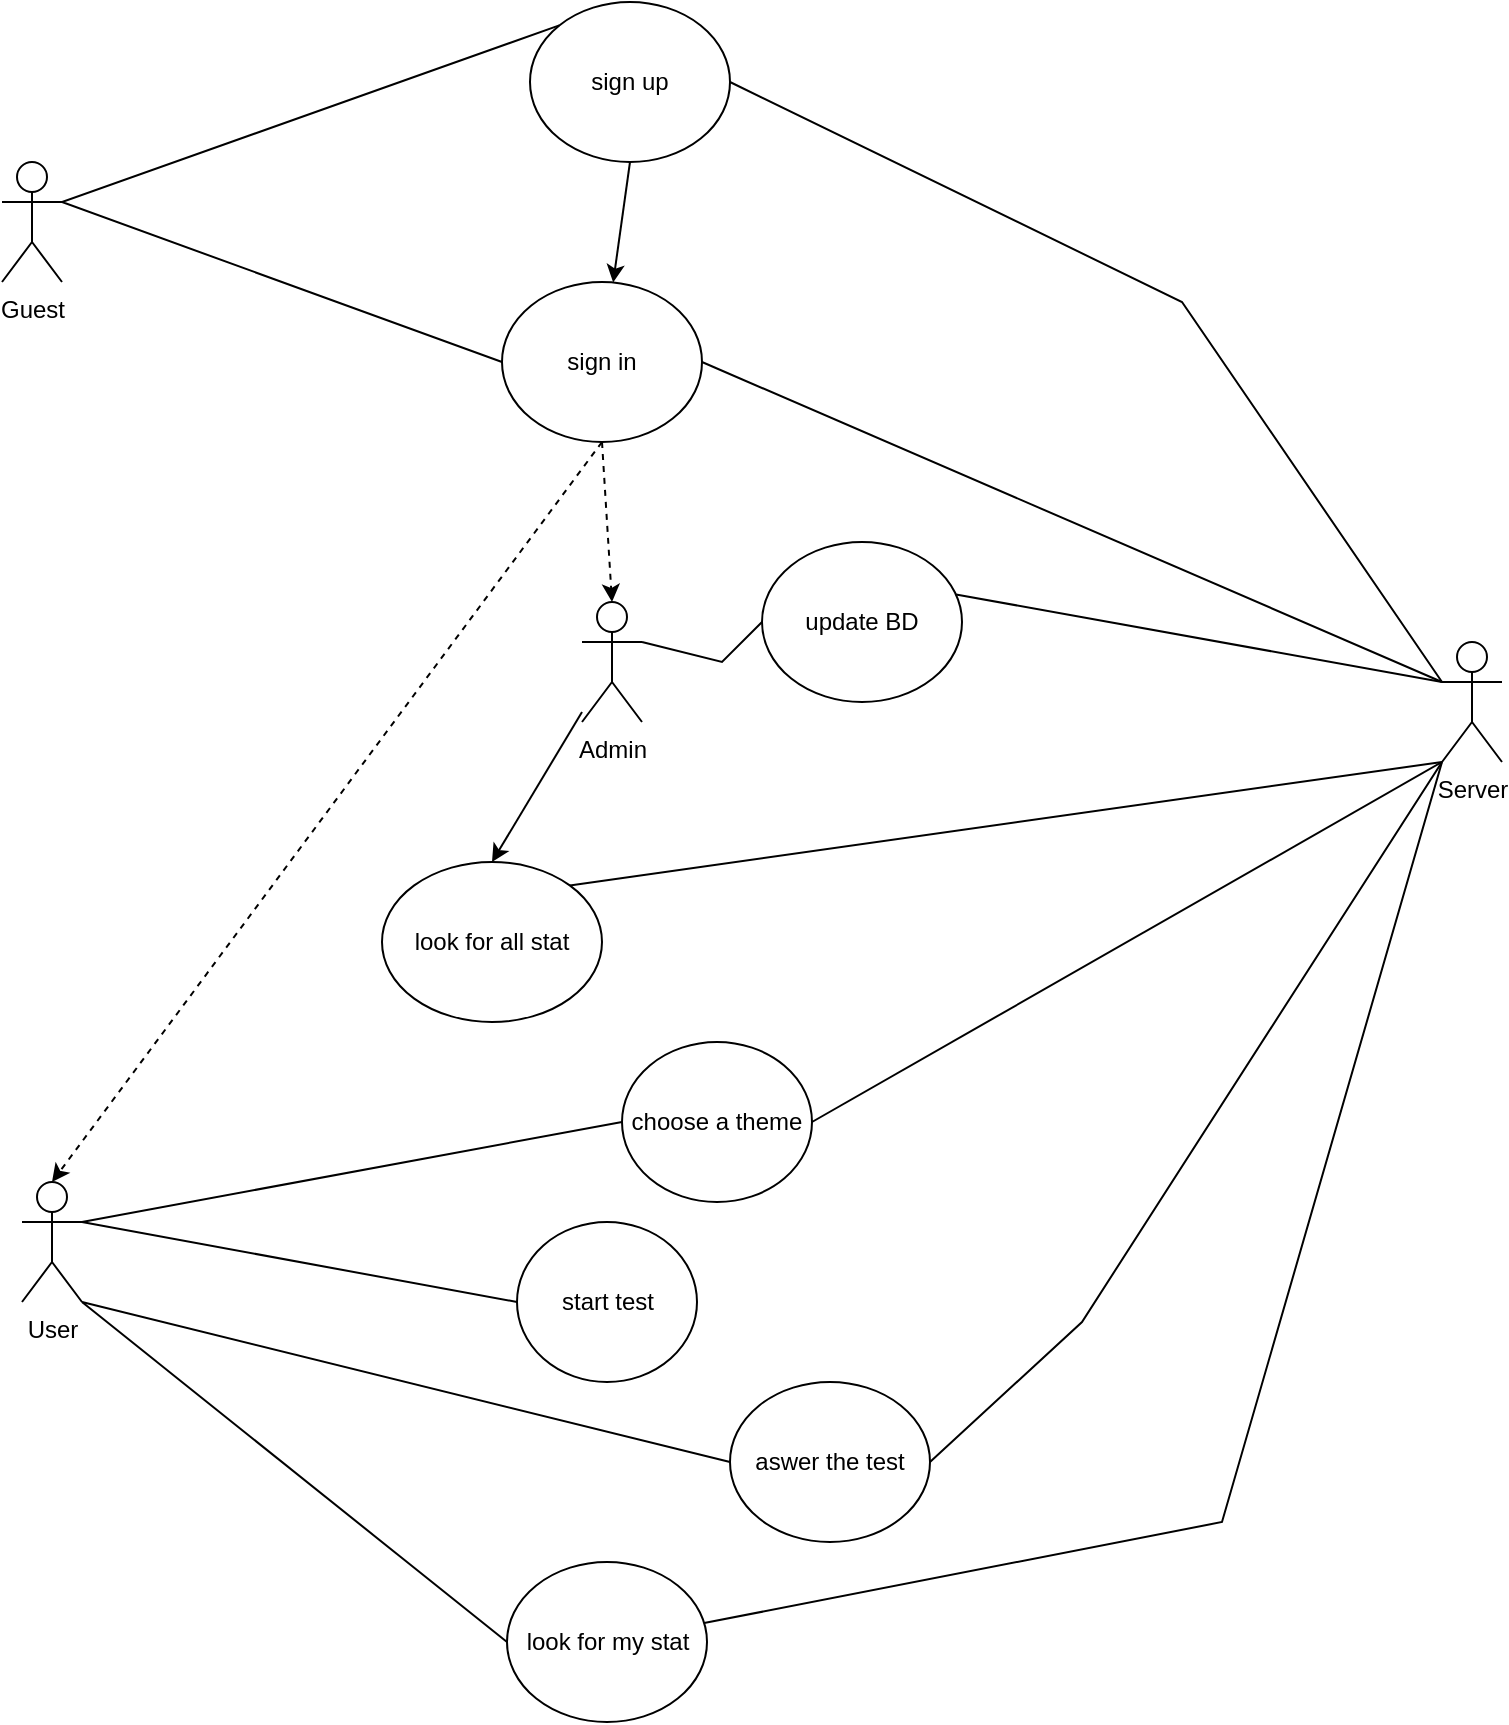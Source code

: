 <mxfile version="26.0.16">
  <diagram name="Страница — 1" id="if3l0GMTZJU9LsV9UTlD">
    <mxGraphModel dx="1431" dy="2128" grid="1" gridSize="10" guides="1" tooltips="1" connect="1" arrows="1" fold="1" page="1" pageScale="1" pageWidth="827" pageHeight="1169" math="0" shadow="0">
      <root>
        <mxCell id="0" />
        <mxCell id="1" parent="0" />
        <mxCell id="5HXQijM3TObQ7hR4bUTj-1" value="User" style="shape=umlActor;verticalLabelPosition=bottom;verticalAlign=top;html=1;outlineConnect=0;" vertex="1" parent="1">
          <mxGeometry x="60" y="570" width="30" height="60" as="geometry" />
        </mxCell>
        <mxCell id="5HXQijM3TObQ7hR4bUTj-2" value="Guest" style="shape=umlActor;verticalLabelPosition=bottom;verticalAlign=top;html=1;outlineConnect=0;" vertex="1" parent="1">
          <mxGeometry x="50" y="60" width="30" height="60" as="geometry" />
        </mxCell>
        <mxCell id="5HXQijM3TObQ7hR4bUTj-3" value="Server" style="shape=umlActor;verticalLabelPosition=bottom;verticalAlign=top;html=1;outlineConnect=0;" vertex="1" parent="1">
          <mxGeometry x="770" y="300" width="30" height="60" as="geometry" />
        </mxCell>
        <mxCell id="5HXQijM3TObQ7hR4bUTj-4" value="Admin" style="shape=umlActor;verticalLabelPosition=bottom;verticalAlign=top;html=1;outlineConnect=0;" vertex="1" parent="1">
          <mxGeometry x="340" y="280" width="30" height="60" as="geometry" />
        </mxCell>
        <mxCell id="5HXQijM3TObQ7hR4bUTj-5" value="sign up" style="ellipse;whiteSpace=wrap;html=1;" vertex="1" parent="1">
          <mxGeometry x="314" y="-20" width="100" height="80" as="geometry" />
        </mxCell>
        <mxCell id="5HXQijM3TObQ7hR4bUTj-6" value="sign in" style="ellipse;whiteSpace=wrap;html=1;" vertex="1" parent="1">
          <mxGeometry x="300" y="120" width="100" height="80" as="geometry" />
        </mxCell>
        <mxCell id="5HXQijM3TObQ7hR4bUTj-8" value="update BD" style="ellipse;whiteSpace=wrap;html=1;" vertex="1" parent="1">
          <mxGeometry x="430" y="250" width="100" height="80" as="geometry" />
        </mxCell>
        <mxCell id="5HXQijM3TObQ7hR4bUTj-9" value="look for all stat" style="ellipse;whiteSpace=wrap;html=1;" vertex="1" parent="1">
          <mxGeometry x="240" y="410" width="110" height="80" as="geometry" />
        </mxCell>
        <mxCell id="5HXQijM3TObQ7hR4bUTj-10" value="look for my stat" style="ellipse;whiteSpace=wrap;html=1;" vertex="1" parent="1">
          <mxGeometry x="302.5" y="760" width="100" height="80" as="geometry" />
        </mxCell>
        <mxCell id="5HXQijM3TObQ7hR4bUTj-11" value="" style="endArrow=none;html=1;rounded=0;entryX=0;entryY=0;entryDx=0;entryDy=0;exitX=0;exitY=0.5;exitDx=0;exitDy=0;" edge="1" parent="1" source="5HXQijM3TObQ7hR4bUTj-6" target="5HXQijM3TObQ7hR4bUTj-5">
          <mxGeometry width="50" height="50" relative="1" as="geometry">
            <mxPoint x="410" y="510" as="sourcePoint" />
            <mxPoint x="320" y="140" as="targetPoint" />
            <Array as="points">
              <mxPoint x="80" y="80" />
            </Array>
          </mxGeometry>
        </mxCell>
        <mxCell id="5HXQijM3TObQ7hR4bUTj-13" value="" style="endArrow=none;html=1;rounded=0;entryX=1;entryY=0.5;entryDx=0;entryDy=0;exitX=0;exitY=0.333;exitDx=0;exitDy=0;exitPerimeter=0;" edge="1" parent="1" source="5HXQijM3TObQ7hR4bUTj-3" target="5HXQijM3TObQ7hR4bUTj-5">
          <mxGeometry width="50" height="50" relative="1" as="geometry">
            <mxPoint x="410" y="360" as="sourcePoint" />
            <mxPoint x="460" y="170" as="targetPoint" />
            <Array as="points">
              <mxPoint x="640" y="130" />
            </Array>
          </mxGeometry>
        </mxCell>
        <mxCell id="5HXQijM3TObQ7hR4bUTj-22" value="" style="endArrow=classic;html=1;rounded=0;strokeColor=default;dashed=1;entryX=0.5;entryY=0;entryDx=0;entryDy=0;entryPerimeter=0;exitX=0.5;exitY=1;exitDx=0;exitDy=0;" edge="1" parent="1" source="5HXQijM3TObQ7hR4bUTj-6" target="5HXQijM3TObQ7hR4bUTj-1">
          <mxGeometry width="50" height="50" relative="1" as="geometry">
            <mxPoint x="170" y="390" as="sourcePoint" />
            <mxPoint x="220" y="340" as="targetPoint" />
          </mxGeometry>
        </mxCell>
        <mxCell id="5HXQijM3TObQ7hR4bUTj-24" value="" style="endArrow=classic;html=1;rounded=0;dashed=1;entryX=0.5;entryY=0;entryDx=0;entryDy=0;entryPerimeter=0;exitX=0.5;exitY=1;exitDx=0;exitDy=0;" edge="1" parent="1" source="5HXQijM3TObQ7hR4bUTj-6" target="5HXQijM3TObQ7hR4bUTj-4">
          <mxGeometry width="50" height="50" relative="1" as="geometry">
            <mxPoint x="360" y="230" as="sourcePoint" />
            <mxPoint x="460" y="310" as="targetPoint" />
          </mxGeometry>
        </mxCell>
        <mxCell id="5HXQijM3TObQ7hR4bUTj-26" value="" style="endArrow=none;html=1;rounded=0;exitX=1;exitY=0.333;exitDx=0;exitDy=0;exitPerimeter=0;entryX=0;entryY=0.5;entryDx=0;entryDy=0;" edge="1" parent="1" source="5HXQijM3TObQ7hR4bUTj-4" target="5HXQijM3TObQ7hR4bUTj-8">
          <mxGeometry width="50" height="50" relative="1" as="geometry">
            <mxPoint x="410" y="360" as="sourcePoint" />
            <mxPoint x="460" y="310" as="targetPoint" />
            <Array as="points">
              <mxPoint x="410" y="310" />
            </Array>
          </mxGeometry>
        </mxCell>
        <mxCell id="5HXQijM3TObQ7hR4bUTj-27" value="" style="endArrow=none;html=1;rounded=0;entryX=0.97;entryY=0.328;entryDx=0;entryDy=0;entryPerimeter=0;exitX=0;exitY=0.333;exitDx=0;exitDy=0;exitPerimeter=0;" edge="1" parent="1" source="5HXQijM3TObQ7hR4bUTj-3" target="5HXQijM3TObQ7hR4bUTj-8">
          <mxGeometry width="50" height="50" relative="1" as="geometry">
            <mxPoint x="740" y="220" as="sourcePoint" />
            <mxPoint x="460" y="310" as="targetPoint" />
          </mxGeometry>
        </mxCell>
        <mxCell id="5HXQijM3TObQ7hR4bUTj-28" value="" style="endArrow=classic;html=1;rounded=0;entryX=0.5;entryY=0;entryDx=0;entryDy=0;" edge="1" parent="1" source="5HXQijM3TObQ7hR4bUTj-4" target="5HXQijM3TObQ7hR4bUTj-9">
          <mxGeometry width="50" height="50" relative="1" as="geometry">
            <mxPoint x="300" y="490" as="sourcePoint" />
            <mxPoint x="350" y="370" as="targetPoint" />
          </mxGeometry>
        </mxCell>
        <mxCell id="5HXQijM3TObQ7hR4bUTj-30" value="" style="endArrow=none;html=1;rounded=0;entryX=0;entryY=0.5;entryDx=0;entryDy=0;exitX=1;exitY=1;exitDx=0;exitDy=0;exitPerimeter=0;" edge="1" parent="1" source="5HXQijM3TObQ7hR4bUTj-1" target="5HXQijM3TObQ7hR4bUTj-10">
          <mxGeometry width="50" height="50" relative="1" as="geometry">
            <mxPoint x="110" y="600" as="sourcePoint" />
            <mxPoint x="190" y="625" as="targetPoint" />
          </mxGeometry>
        </mxCell>
        <mxCell id="5HXQijM3TObQ7hR4bUTj-33" value="" style="endArrow=none;html=1;rounded=0;exitX=1;exitY=0;exitDx=0;exitDy=0;entryX=0;entryY=1;entryDx=0;entryDy=0;entryPerimeter=0;" edge="1" parent="1" source="5HXQijM3TObQ7hR4bUTj-9" target="5HXQijM3TObQ7hR4bUTj-3">
          <mxGeometry width="50" height="50" relative="1" as="geometry">
            <mxPoint x="410" y="390" as="sourcePoint" />
            <mxPoint x="460" y="340" as="targetPoint" />
          </mxGeometry>
        </mxCell>
        <mxCell id="5HXQijM3TObQ7hR4bUTj-34" value="" style="endArrow=none;html=1;rounded=0;entryX=0;entryY=1;entryDx=0;entryDy=0;entryPerimeter=0;" edge="1" parent="1" source="5HXQijM3TObQ7hR4bUTj-10" target="5HXQijM3TObQ7hR4bUTj-3">
          <mxGeometry width="50" height="50" relative="1" as="geometry">
            <mxPoint x="410" y="390" as="sourcePoint" />
            <mxPoint x="760" y="170" as="targetPoint" />
            <Array as="points">
              <mxPoint x="660" y="740" />
            </Array>
          </mxGeometry>
        </mxCell>
        <mxCell id="5HXQijM3TObQ7hR4bUTj-35" value="" style="endArrow=none;html=1;rounded=0;entryX=1;entryY=0.5;entryDx=0;entryDy=0;exitX=0;exitY=0.333;exitDx=0;exitDy=0;exitPerimeter=0;" edge="1" parent="1" source="5HXQijM3TObQ7hR4bUTj-3" target="5HXQijM3TObQ7hR4bUTj-6">
          <mxGeometry width="50" height="50" relative="1" as="geometry">
            <mxPoint x="410" y="390" as="sourcePoint" />
            <mxPoint x="460" y="340" as="targetPoint" />
          </mxGeometry>
        </mxCell>
        <mxCell id="5HXQijM3TObQ7hR4bUTj-37" value="choose a theme" style="ellipse;whiteSpace=wrap;html=1;" vertex="1" parent="1">
          <mxGeometry x="360" y="500" width="95" height="80" as="geometry" />
        </mxCell>
        <mxCell id="5HXQijM3TObQ7hR4bUTj-38" value="start test" style="ellipse;whiteSpace=wrap;html=1;" vertex="1" parent="1">
          <mxGeometry x="307.5" y="590" width="90" height="80" as="geometry" />
        </mxCell>
        <mxCell id="5HXQijM3TObQ7hR4bUTj-39" value="" style="endArrow=classic;html=1;rounded=0;exitX=0.5;exitY=1;exitDx=0;exitDy=0;" edge="1" parent="1" source="5HXQijM3TObQ7hR4bUTj-5" target="5HXQijM3TObQ7hR4bUTj-6">
          <mxGeometry width="50" height="50" relative="1" as="geometry">
            <mxPoint x="450" y="430" as="sourcePoint" />
            <mxPoint x="500" y="380" as="targetPoint" />
          </mxGeometry>
        </mxCell>
        <mxCell id="5HXQijM3TObQ7hR4bUTj-40" value="" style="endArrow=none;html=1;rounded=0;exitX=1;exitY=0.333;exitDx=0;exitDy=0;exitPerimeter=0;entryX=0;entryY=0.5;entryDx=0;entryDy=0;" edge="1" parent="1" source="5HXQijM3TObQ7hR4bUTj-1" target="5HXQijM3TObQ7hR4bUTj-37">
          <mxGeometry width="50" height="50" relative="1" as="geometry">
            <mxPoint x="100" y="600" as="sourcePoint" />
            <mxPoint x="390" y="460" as="targetPoint" />
          </mxGeometry>
        </mxCell>
        <mxCell id="5HXQijM3TObQ7hR4bUTj-41" value="" style="endArrow=none;html=1;rounded=0;exitX=1;exitY=0.5;exitDx=0;exitDy=0;entryX=0;entryY=1;entryDx=0;entryDy=0;entryPerimeter=0;" edge="1" parent="1" source="5HXQijM3TObQ7hR4bUTj-37" target="5HXQijM3TObQ7hR4bUTj-3">
          <mxGeometry width="50" height="50" relative="1" as="geometry">
            <mxPoint x="340" y="510" as="sourcePoint" />
            <mxPoint x="390" y="460" as="targetPoint" />
          </mxGeometry>
        </mxCell>
        <mxCell id="5HXQijM3TObQ7hR4bUTj-42" value="" style="endArrow=none;html=1;rounded=0;entryX=0;entryY=0.5;entryDx=0;entryDy=0;" edge="1" parent="1" target="5HXQijM3TObQ7hR4bUTj-38">
          <mxGeometry width="50" height="50" relative="1" as="geometry">
            <mxPoint x="90" y="590" as="sourcePoint" />
            <mxPoint x="390" y="460" as="targetPoint" />
          </mxGeometry>
        </mxCell>
        <mxCell id="5HXQijM3TObQ7hR4bUTj-44" value="aswer the test" style="ellipse;whiteSpace=wrap;html=1;" vertex="1" parent="1">
          <mxGeometry x="414" y="670" width="100" height="80" as="geometry" />
        </mxCell>
        <mxCell id="5HXQijM3TObQ7hR4bUTj-46" value="" style="endArrow=none;html=1;rounded=0;entryX=0;entryY=0.5;entryDx=0;entryDy=0;exitX=1;exitY=1;exitDx=0;exitDy=0;exitPerimeter=0;" edge="1" parent="1" source="5HXQijM3TObQ7hR4bUTj-1" target="5HXQijM3TObQ7hR4bUTj-44">
          <mxGeometry width="50" height="50" relative="1" as="geometry">
            <mxPoint x="160" y="670" as="sourcePoint" />
            <mxPoint x="210" y="620" as="targetPoint" />
          </mxGeometry>
        </mxCell>
        <mxCell id="5HXQijM3TObQ7hR4bUTj-47" value="" style="endArrow=none;html=1;rounded=0;entryX=0;entryY=1;entryDx=0;entryDy=0;entryPerimeter=0;exitX=1;exitY=0.5;exitDx=0;exitDy=0;" edge="1" parent="1" source="5HXQijM3TObQ7hR4bUTj-44" target="5HXQijM3TObQ7hR4bUTj-3">
          <mxGeometry width="50" height="50" relative="1" as="geometry">
            <mxPoint x="340" y="510" as="sourcePoint" />
            <mxPoint x="390" y="460" as="targetPoint" />
            <Array as="points">
              <mxPoint x="590" y="640" />
            </Array>
          </mxGeometry>
        </mxCell>
      </root>
    </mxGraphModel>
  </diagram>
</mxfile>
